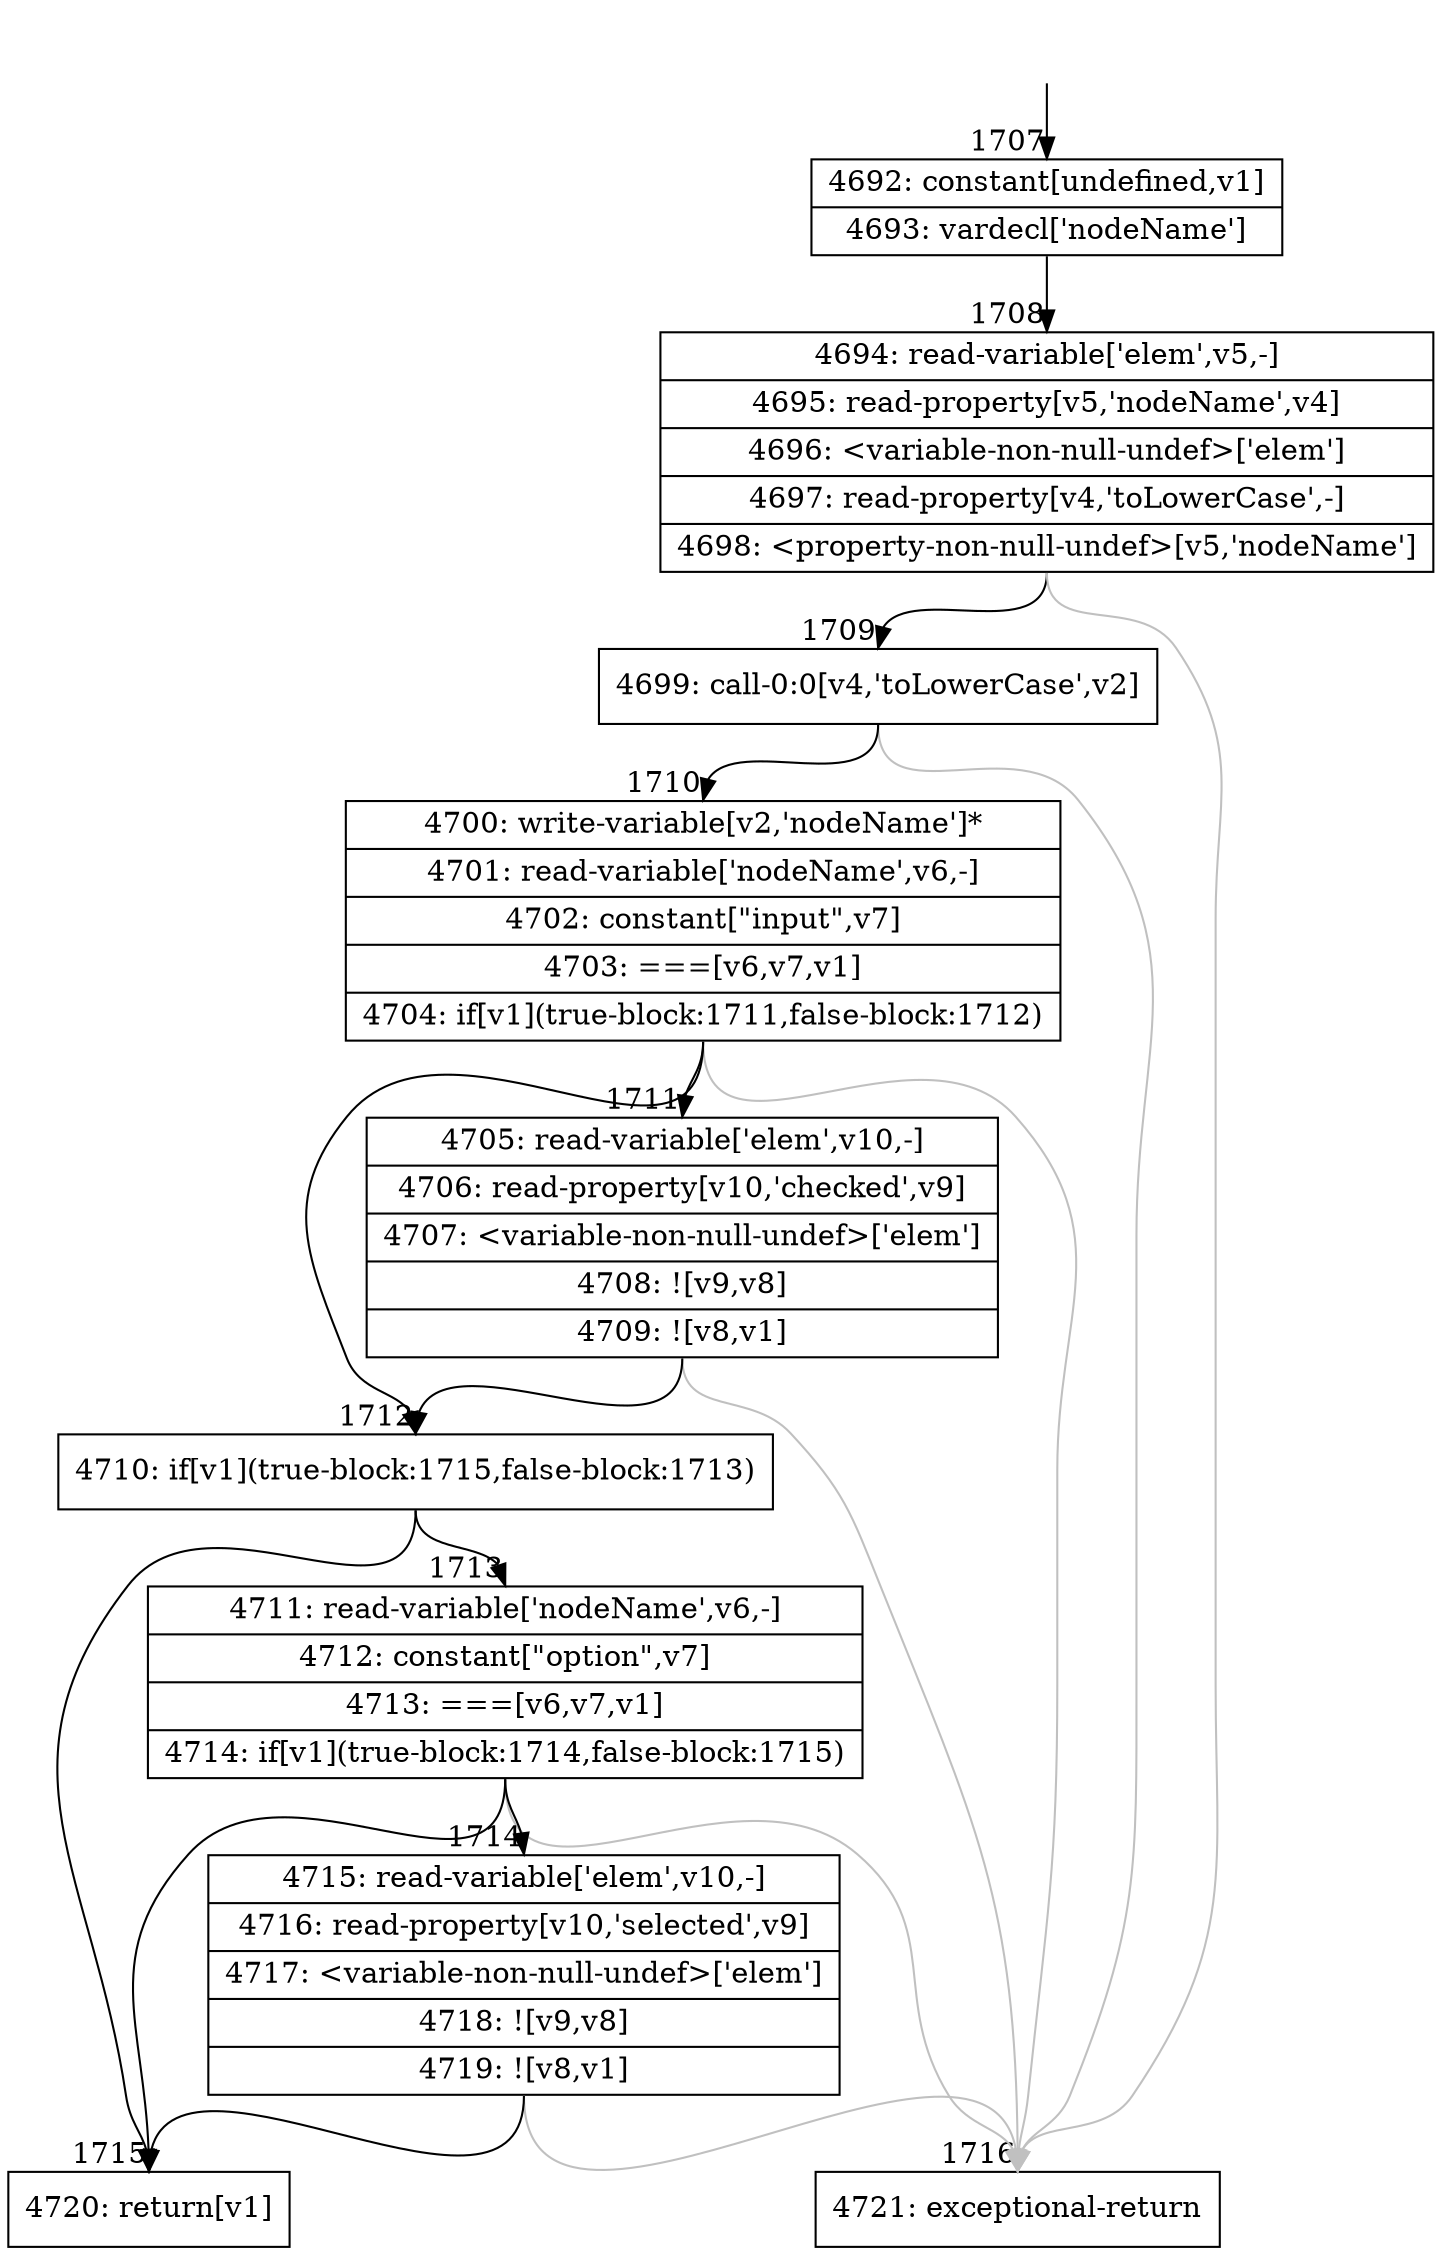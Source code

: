 digraph {
rankdir="TD"
BB_entry122[shape=none,label=""];
BB_entry122 -> BB1707 [tailport=s, headport=n, headlabel="    1707"]
BB1707 [shape=record label="{4692: constant[undefined,v1]|4693: vardecl['nodeName']}" ] 
BB1707 -> BB1708 [tailport=s, headport=n, headlabel="      1708"]
BB1708 [shape=record label="{4694: read-variable['elem',v5,-]|4695: read-property[v5,'nodeName',v4]|4696: \<variable-non-null-undef\>['elem']|4697: read-property[v4,'toLowerCase',-]|4698: \<property-non-null-undef\>[v5,'nodeName']}" ] 
BB1708 -> BB1709 [tailport=s, headport=n, headlabel="      1709"]
BB1708 -> BB1716 [tailport=s, headport=n, color=gray, headlabel="      1716"]
BB1709 [shape=record label="{4699: call-0:0[v4,'toLowerCase',v2]}" ] 
BB1709 -> BB1710 [tailport=s, headport=n, headlabel="      1710"]
BB1709 -> BB1716 [tailport=s, headport=n, color=gray]
BB1710 [shape=record label="{4700: write-variable[v2,'nodeName']*|4701: read-variable['nodeName',v6,-]|4702: constant[\"input\",v7]|4703: ===[v6,v7,v1]|4704: if[v1](true-block:1711,false-block:1712)}" ] 
BB1710 -> BB1712 [tailport=s, headport=n, headlabel="      1712"]
BB1710 -> BB1711 [tailport=s, headport=n, headlabel="      1711"]
BB1710 -> BB1716 [tailport=s, headport=n, color=gray]
BB1711 [shape=record label="{4705: read-variable['elem',v10,-]|4706: read-property[v10,'checked',v9]|4707: \<variable-non-null-undef\>['elem']|4708: ![v9,v8]|4709: ![v8,v1]}" ] 
BB1711 -> BB1712 [tailport=s, headport=n]
BB1711 -> BB1716 [tailport=s, headport=n, color=gray]
BB1712 [shape=record label="{4710: if[v1](true-block:1715,false-block:1713)}" ] 
BB1712 -> BB1715 [tailport=s, headport=n, headlabel="      1715"]
BB1712 -> BB1713 [tailport=s, headport=n, headlabel="      1713"]
BB1713 [shape=record label="{4711: read-variable['nodeName',v6,-]|4712: constant[\"option\",v7]|4713: ===[v6,v7,v1]|4714: if[v1](true-block:1714,false-block:1715)}" ] 
BB1713 -> BB1715 [tailport=s, headport=n]
BB1713 -> BB1714 [tailport=s, headport=n, headlabel="      1714"]
BB1713 -> BB1716 [tailport=s, headport=n, color=gray]
BB1714 [shape=record label="{4715: read-variable['elem',v10,-]|4716: read-property[v10,'selected',v9]|4717: \<variable-non-null-undef\>['elem']|4718: ![v9,v8]|4719: ![v8,v1]}" ] 
BB1714 -> BB1715 [tailport=s, headport=n]
BB1714 -> BB1716 [tailport=s, headport=n, color=gray]
BB1715 [shape=record label="{4720: return[v1]}" ] 
BB1716 [shape=record label="{4721: exceptional-return}" ] 
}
